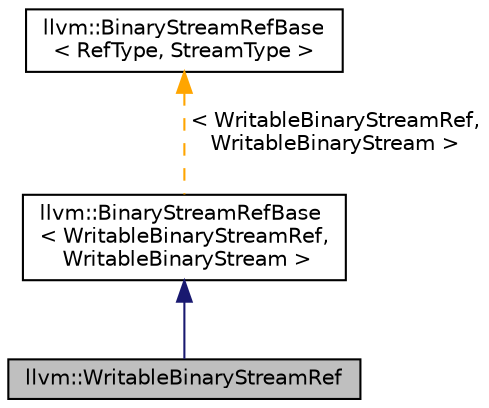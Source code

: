 digraph "llvm::WritableBinaryStreamRef"
{
 // LATEX_PDF_SIZE
  bgcolor="transparent";
  edge [fontname="Helvetica",fontsize="10",labelfontname="Helvetica",labelfontsize="10"];
  node [fontname="Helvetica",fontsize="10",shape=record];
  Node1 [label="llvm::WritableBinaryStreamRef",height=0.2,width=0.4,color="black", fillcolor="grey75", style="filled", fontcolor="black",tooltip=" "];
  Node2 -> Node1 [dir="back",color="midnightblue",fontsize="10",style="solid",fontname="Helvetica"];
  Node2 [label="llvm::BinaryStreamRefBase\l\< WritableBinaryStreamRef,\l WritableBinaryStream \>",height=0.2,width=0.4,color="black",URL="$classllvm_1_1BinaryStreamRefBase.html",tooltip=" "];
  Node3 -> Node2 [dir="back",color="orange",fontsize="10",style="dashed",label=" \< WritableBinaryStreamRef,\l WritableBinaryStream \>" ,fontname="Helvetica"];
  Node3 [label="llvm::BinaryStreamRefBase\l\< RefType, StreamType \>",height=0.2,width=0.4,color="black",URL="$classllvm_1_1BinaryStreamRefBase.html",tooltip="Common stuff for mutable and immutable StreamRefs."];
}
